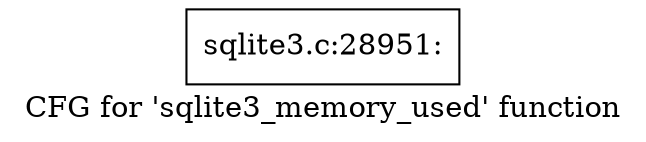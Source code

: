 digraph "CFG for 'sqlite3_memory_used' function" {
	label="CFG for 'sqlite3_memory_used' function";

	Node0x55c0f5352140 [shape=record,label="{sqlite3.c:28951:}"];
}
